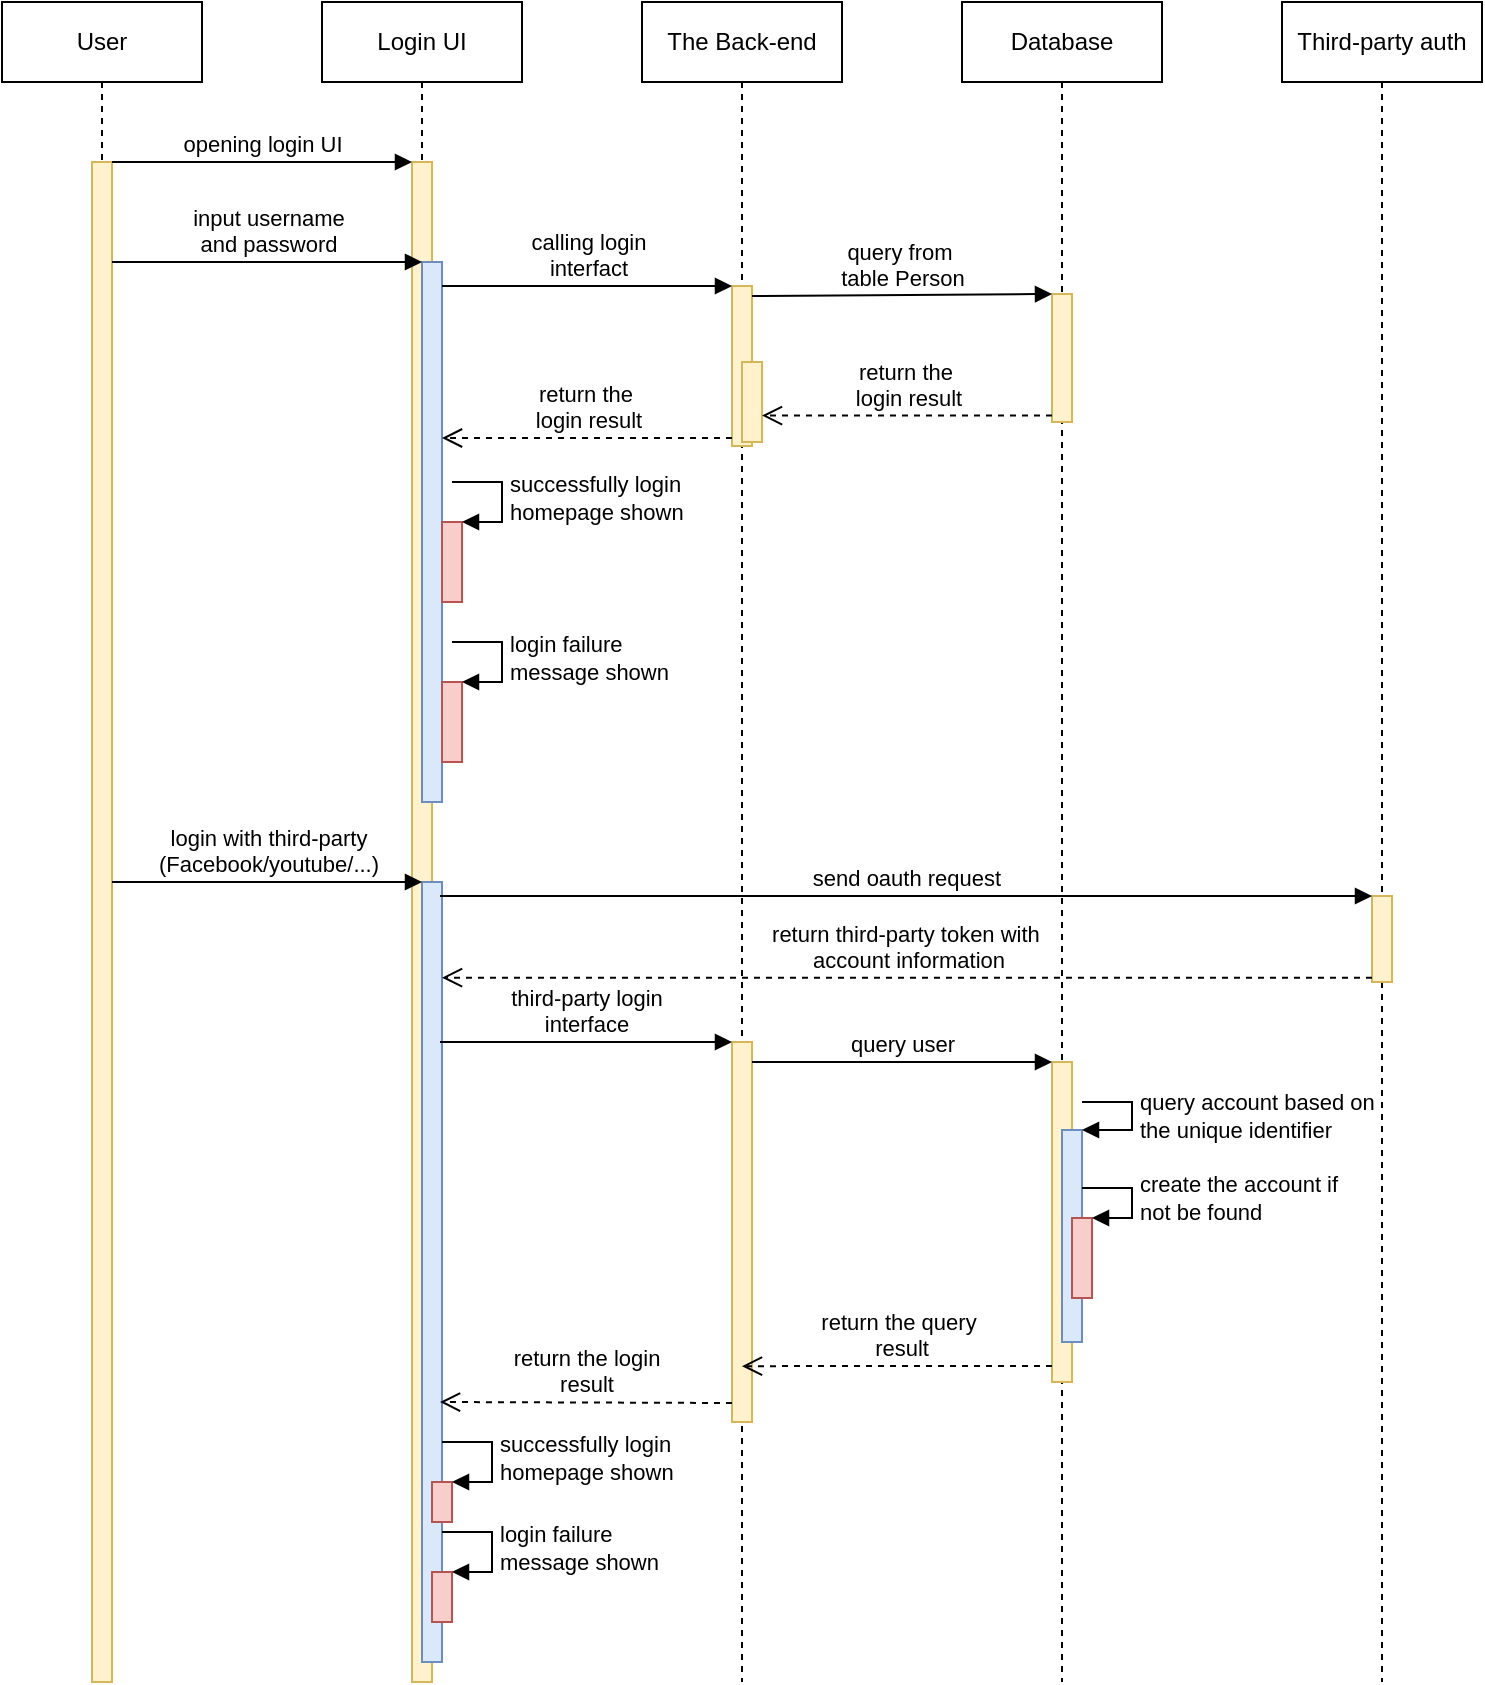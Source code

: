 <mxfile version="11.2.5" type="device" pages="1"><diagram id="2uDhTsT4otZ5F_jkM_oa" name="Page-1"><mxGraphModel dx="946" dy="638" grid="1" gridSize="10" guides="1" tooltips="1" connect="1" arrows="1" fold="1" page="1" pageScale="1" pageWidth="850" pageHeight="1100" math="0" shadow="0"><root><mxCell id="0"/><mxCell id="1" parent="0"/><mxCell id="zJ2agocdNdzoKn0SEiRI-2" value="User" style="shape=umlLifeline;perimeter=lifelinePerimeter;whiteSpace=wrap;html=1;container=1;collapsible=0;recursiveResize=0;outlineConnect=0;" vertex="1" parent="1"><mxGeometry x="70" y="80" width="100" height="840" as="geometry"/></mxCell><mxCell id="zJ2agocdNdzoKn0SEiRI-9" value="" style="html=1;points=[];perimeter=orthogonalPerimeter;fillColor=#fff2cc;strokeColor=#d6b656;" vertex="1" parent="zJ2agocdNdzoKn0SEiRI-2"><mxGeometry x="45" y="80" width="10" height="760" as="geometry"/></mxCell><mxCell id="zJ2agocdNdzoKn0SEiRI-3" value="Login UI" style="shape=umlLifeline;perimeter=lifelinePerimeter;whiteSpace=wrap;html=1;container=1;collapsible=0;recursiveResize=0;outlineConnect=0;" vertex="1" parent="1"><mxGeometry x="230" y="80" width="100" height="840" as="geometry"/></mxCell><mxCell id="zJ2agocdNdzoKn0SEiRI-14" value="" style="html=1;points=[];perimeter=orthogonalPerimeter;fillColor=#fff2cc;strokeColor=#d6b656;" vertex="1" parent="zJ2agocdNdzoKn0SEiRI-3"><mxGeometry x="45" y="80" width="10" height="760" as="geometry"/></mxCell><mxCell id="zJ2agocdNdzoKn0SEiRI-20" value="" style="html=1;points=[];perimeter=orthogonalPerimeter;fillColor=#dae8fc;strokeColor=#6c8ebf;" vertex="1" parent="zJ2agocdNdzoKn0SEiRI-3"><mxGeometry x="50" y="130" width="10" height="270" as="geometry"/></mxCell><mxCell id="zJ2agocdNdzoKn0SEiRI-30" value="" style="html=1;points=[];perimeter=orthogonalPerimeter;fillColor=#f8cecc;strokeColor=#b85450;" vertex="1" parent="zJ2agocdNdzoKn0SEiRI-3"><mxGeometry x="60" y="260" width="10" height="40" as="geometry"/></mxCell><mxCell id="zJ2agocdNdzoKn0SEiRI-31" value="successfully login&lt;br&gt;homepage shown" style="edgeStyle=orthogonalEdgeStyle;html=1;align=left;spacingLeft=2;endArrow=block;rounded=0;entryX=1;entryY=0;" edge="1" target="zJ2agocdNdzoKn0SEiRI-30" parent="zJ2agocdNdzoKn0SEiRI-3"><mxGeometry relative="1" as="geometry"><mxPoint x="65" y="240" as="sourcePoint"/><Array as="points"><mxPoint x="90" y="240"/></Array></mxGeometry></mxCell><mxCell id="zJ2agocdNdzoKn0SEiRI-32" value="" style="html=1;points=[];perimeter=orthogonalPerimeter;fillColor=#f8cecc;strokeColor=#b85450;" vertex="1" parent="zJ2agocdNdzoKn0SEiRI-3"><mxGeometry x="60" y="340" width="10" height="40" as="geometry"/></mxCell><mxCell id="zJ2agocdNdzoKn0SEiRI-33" value="login failure&lt;br&gt;message shown" style="edgeStyle=orthogonalEdgeStyle;html=1;align=left;spacingLeft=2;endArrow=block;rounded=0;entryX=1;entryY=0;" edge="1" target="zJ2agocdNdzoKn0SEiRI-32" parent="zJ2agocdNdzoKn0SEiRI-3"><mxGeometry relative="1" as="geometry"><mxPoint x="65" y="320" as="sourcePoint"/><Array as="points"><mxPoint x="90" y="320"/></Array></mxGeometry></mxCell><mxCell id="zJ2agocdNdzoKn0SEiRI-35" value="" style="html=1;points=[];perimeter=orthogonalPerimeter;fillColor=#dae8fc;strokeColor=#6c8ebf;" vertex="1" parent="zJ2agocdNdzoKn0SEiRI-3"><mxGeometry x="50" y="440" width="10" height="390" as="geometry"/></mxCell><mxCell id="zJ2agocdNdzoKn0SEiRI-4" value="The Back-end" style="shape=umlLifeline;perimeter=lifelinePerimeter;whiteSpace=wrap;html=1;container=1;collapsible=0;recursiveResize=0;outlineConnect=0;" vertex="1" parent="1"><mxGeometry x="390" y="80" width="100" height="840" as="geometry"/></mxCell><mxCell id="zJ2agocdNdzoKn0SEiRI-23" value="" style="html=1;points=[];perimeter=orthogonalPerimeter;fillColor=#fff2cc;strokeColor=#d6b656;" vertex="1" parent="zJ2agocdNdzoKn0SEiRI-4"><mxGeometry x="45" y="142" width="10" height="80" as="geometry"/></mxCell><mxCell id="zJ2agocdNdzoKn0SEiRI-26" value="" style="html=1;points=[];perimeter=orthogonalPerimeter;fillColor=#fff2cc;strokeColor=#d6b656;" vertex="1" parent="zJ2agocdNdzoKn0SEiRI-4"><mxGeometry x="50" y="180" width="10" height="40" as="geometry"/></mxCell><mxCell id="zJ2agocdNdzoKn0SEiRI-41" value="" style="html=1;points=[];perimeter=orthogonalPerimeter;fillColor=#fff2cc;strokeColor=#d6b656;" vertex="1" parent="zJ2agocdNdzoKn0SEiRI-4"><mxGeometry x="45" y="520" width="10" height="190" as="geometry"/></mxCell><mxCell id="zJ2agocdNdzoKn0SEiRI-5" value="Database" style="shape=umlLifeline;perimeter=lifelinePerimeter;whiteSpace=wrap;html=1;container=1;collapsible=0;recursiveResize=0;outlineConnect=0;" vertex="1" parent="1"><mxGeometry x="550" y="80" width="100" height="840" as="geometry"/></mxCell><mxCell id="zJ2agocdNdzoKn0SEiRI-27" value="" style="html=1;points=[];perimeter=orthogonalPerimeter;fillColor=#fff2cc;strokeColor=#d6b656;" vertex="1" parent="zJ2agocdNdzoKn0SEiRI-5"><mxGeometry x="45" y="146" width="10" height="64" as="geometry"/></mxCell><mxCell id="zJ2agocdNdzoKn0SEiRI-44" value="" style="html=1;points=[];perimeter=orthogonalPerimeter;fillColor=#fff2cc;strokeColor=#d6b656;" vertex="1" parent="zJ2agocdNdzoKn0SEiRI-5"><mxGeometry x="45" y="530" width="10" height="160" as="geometry"/></mxCell><mxCell id="zJ2agocdNdzoKn0SEiRI-47" value="" style="html=1;points=[];perimeter=orthogonalPerimeter;fillColor=#dae8fc;strokeColor=#6c8ebf;" vertex="1" parent="zJ2agocdNdzoKn0SEiRI-5"><mxGeometry x="50" y="564" width="10" height="106" as="geometry"/></mxCell><mxCell id="zJ2agocdNdzoKn0SEiRI-48" value="query account based on&lt;br&gt;the unique identifier" style="edgeStyle=orthogonalEdgeStyle;html=1;align=left;spacingLeft=2;endArrow=block;rounded=0;entryX=1;entryY=0;" edge="1" target="zJ2agocdNdzoKn0SEiRI-47" parent="zJ2agocdNdzoKn0SEiRI-5"><mxGeometry relative="1" as="geometry"><mxPoint x="60" y="550" as="sourcePoint"/><Array as="points"><mxPoint x="85" y="550"/></Array></mxGeometry></mxCell><mxCell id="zJ2agocdNdzoKn0SEiRI-49" value="" style="html=1;points=[];perimeter=orthogonalPerimeter;fillColor=#f8cecc;strokeColor=#b85450;" vertex="1" parent="zJ2agocdNdzoKn0SEiRI-5"><mxGeometry x="55" y="608" width="10" height="40" as="geometry"/></mxCell><mxCell id="zJ2agocdNdzoKn0SEiRI-50" value="create the account if&lt;br&gt;not be found" style="edgeStyle=orthogonalEdgeStyle;html=1;align=left;spacingLeft=2;endArrow=block;rounded=0;entryX=1;entryY=0;" edge="1" parent="zJ2agocdNdzoKn0SEiRI-5"><mxGeometry relative="1" as="geometry"><mxPoint x="60" y="593" as="sourcePoint"/><Array as="points"><mxPoint x="85" y="593"/></Array><mxPoint x="65" y="608" as="targetPoint"/></mxGeometry></mxCell><mxCell id="zJ2agocdNdzoKn0SEiRI-6" value="Third-party auth" style="shape=umlLifeline;perimeter=lifelinePerimeter;whiteSpace=wrap;html=1;container=1;collapsible=0;recursiveResize=0;outlineConnect=0;" vertex="1" parent="1"><mxGeometry x="710" y="80" width="100" height="840" as="geometry"/></mxCell><mxCell id="zJ2agocdNdzoKn0SEiRI-38" value="" style="html=1;points=[];perimeter=orthogonalPerimeter;fillColor=#fff2cc;strokeColor=#d6b656;" vertex="1" parent="zJ2agocdNdzoKn0SEiRI-6"><mxGeometry x="45" y="447" width="10" height="43" as="geometry"/></mxCell><mxCell id="zJ2agocdNdzoKn0SEiRI-15" value="opening login UI" style="html=1;verticalAlign=bottom;endArrow=block;entryX=0;entryY=0;" edge="1" target="zJ2agocdNdzoKn0SEiRI-14" parent="1"><mxGeometry relative="1" as="geometry"><mxPoint x="125" y="160" as="sourcePoint"/></mxGeometry></mxCell><mxCell id="zJ2agocdNdzoKn0SEiRI-21" value="input username&lt;br&gt;and password" style="html=1;verticalAlign=bottom;endArrow=block;entryX=0;entryY=0;" edge="1" target="zJ2agocdNdzoKn0SEiRI-20" parent="1" source="zJ2agocdNdzoKn0SEiRI-9"><mxGeometry relative="1" as="geometry"><mxPoint x="210" y="210" as="sourcePoint"/></mxGeometry></mxCell><mxCell id="zJ2agocdNdzoKn0SEiRI-24" value="calling login&lt;br&gt;interfact" style="html=1;verticalAlign=bottom;endArrow=block;entryX=0;entryY=0;" edge="1" target="zJ2agocdNdzoKn0SEiRI-23" parent="1"><mxGeometry relative="1" as="geometry"><mxPoint x="290" y="222" as="sourcePoint"/></mxGeometry></mxCell><mxCell id="zJ2agocdNdzoKn0SEiRI-29" value="return the&amp;nbsp;&lt;br&gt;login result" style="html=1;verticalAlign=bottom;endArrow=open;dashed=1;endSize=8;exitX=0;exitY=0.95;" edge="1" source="zJ2agocdNdzoKn0SEiRI-27" parent="1" target="zJ2agocdNdzoKn0SEiRI-26"><mxGeometry relative="1" as="geometry"><mxPoint x="525" y="302" as="targetPoint"/></mxGeometry></mxCell><mxCell id="zJ2agocdNdzoKn0SEiRI-28" value="query from&amp;nbsp;&lt;br&gt;table Person" style="html=1;verticalAlign=bottom;endArrow=block;entryX=0;entryY=0;exitX=1;exitY=0.063;exitDx=0;exitDy=0;exitPerimeter=0;" edge="1" target="zJ2agocdNdzoKn0SEiRI-27" parent="1" source="zJ2agocdNdzoKn0SEiRI-23"><mxGeometry relative="1" as="geometry"><mxPoint x="525" y="226" as="sourcePoint"/></mxGeometry></mxCell><mxCell id="zJ2agocdNdzoKn0SEiRI-25" value="return the&amp;nbsp;&lt;br&gt;login result" style="html=1;verticalAlign=bottom;endArrow=open;dashed=1;endSize=8;exitX=0;exitY=0.95;" edge="1" source="zJ2agocdNdzoKn0SEiRI-23" parent="1" target="zJ2agocdNdzoKn0SEiRI-20"><mxGeometry relative="1" as="geometry"><mxPoint x="365" y="298" as="targetPoint"/></mxGeometry></mxCell><mxCell id="zJ2agocdNdzoKn0SEiRI-36" value="login with third-party&lt;br&gt;(Facebook/youtube/...)" style="html=1;verticalAlign=bottom;endArrow=block;entryX=0;entryY=0;" edge="1" target="zJ2agocdNdzoKn0SEiRI-35" parent="1" source="zJ2agocdNdzoKn0SEiRI-9"><mxGeometry relative="1" as="geometry"><mxPoint x="210" y="520" as="sourcePoint"/></mxGeometry></mxCell><mxCell id="zJ2agocdNdzoKn0SEiRI-39" value="send oauth request" style="html=1;verticalAlign=bottom;endArrow=block;entryX=0;entryY=0;" edge="1" target="zJ2agocdNdzoKn0SEiRI-38" parent="1"><mxGeometry relative="1" as="geometry"><mxPoint x="289" y="527" as="sourcePoint"/></mxGeometry></mxCell><mxCell id="zJ2agocdNdzoKn0SEiRI-40" value="return third-party token with&amp;nbsp;&lt;br&gt;account information" style="html=1;verticalAlign=bottom;endArrow=open;dashed=1;endSize=8;exitX=0;exitY=0.95;" edge="1" source="zJ2agocdNdzoKn0SEiRI-38" parent="1" target="zJ2agocdNdzoKn0SEiRI-35"><mxGeometry relative="1" as="geometry"><mxPoint x="685" y="603" as="targetPoint"/></mxGeometry></mxCell><mxCell id="zJ2agocdNdzoKn0SEiRI-42" value="third-party login&lt;br&gt;interface" style="html=1;verticalAlign=bottom;endArrow=block;entryX=0;entryY=0;" edge="1" target="zJ2agocdNdzoKn0SEiRI-41" parent="1"><mxGeometry relative="1" as="geometry"><mxPoint x="289" y="600" as="sourcePoint"/></mxGeometry></mxCell><mxCell id="zJ2agocdNdzoKn0SEiRI-43" value="return the login&lt;br&gt;result" style="html=1;verticalAlign=bottom;endArrow=open;dashed=1;endSize=8;exitX=0;exitY=0.95;" edge="1" source="zJ2agocdNdzoKn0SEiRI-41" parent="1"><mxGeometry relative="1" as="geometry"><mxPoint x="289" y="780" as="targetPoint"/></mxGeometry></mxCell><mxCell id="zJ2agocdNdzoKn0SEiRI-45" value="query user" style="html=1;verticalAlign=bottom;endArrow=block;entryX=0;entryY=0;" edge="1" target="zJ2agocdNdzoKn0SEiRI-44" parent="1" source="zJ2agocdNdzoKn0SEiRI-41"><mxGeometry relative="1" as="geometry"><mxPoint x="525" y="610" as="sourcePoint"/></mxGeometry></mxCell><mxCell id="zJ2agocdNdzoKn0SEiRI-46" value="return the query&lt;br&gt;&amp;nbsp;result" style="html=1;verticalAlign=bottom;endArrow=open;dashed=1;endSize=8;exitX=0;exitY=0.95;entryX=0.5;entryY=0.853;entryDx=0;entryDy=0;entryPerimeter=0;" edge="1" source="zJ2agocdNdzoKn0SEiRI-44" parent="1" target="zJ2agocdNdzoKn0SEiRI-41"><mxGeometry relative="1" as="geometry"><mxPoint x="525" y="686" as="targetPoint"/></mxGeometry></mxCell><mxCell id="zJ2agocdNdzoKn0SEiRI-51" value="" style="html=1;points=[];perimeter=orthogonalPerimeter;fillColor=#f8cecc;strokeColor=#b85450;" vertex="1" parent="1"><mxGeometry x="285" y="820" width="10" height="20" as="geometry"/></mxCell><mxCell id="zJ2agocdNdzoKn0SEiRI-52" value="successfully login&lt;br&gt;homepage shown" style="edgeStyle=orthogonalEdgeStyle;html=1;align=left;spacingLeft=2;endArrow=block;rounded=0;entryX=1;entryY=0;" edge="1" parent="1" target="zJ2agocdNdzoKn0SEiRI-51"><mxGeometry relative="1" as="geometry"><mxPoint x="290" y="800" as="sourcePoint"/><Array as="points"><mxPoint x="315" y="800"/></Array></mxGeometry></mxCell><mxCell id="zJ2agocdNdzoKn0SEiRI-55" value="" style="html=1;points=[];perimeter=orthogonalPerimeter;fillColor=#f8cecc;strokeColor=#b85450;" vertex="1" parent="1"><mxGeometry x="285" y="865" width="10" height="25" as="geometry"/></mxCell><mxCell id="zJ2agocdNdzoKn0SEiRI-56" value="login failure&lt;br&gt;message shown" style="edgeStyle=orthogonalEdgeStyle;html=1;align=left;spacingLeft=2;endArrow=block;rounded=0;entryX=1;entryY=0;" edge="1" parent="1" target="zJ2agocdNdzoKn0SEiRI-55"><mxGeometry relative="1" as="geometry"><mxPoint x="290" y="845" as="sourcePoint"/><Array as="points"><mxPoint x="315" y="845"/></Array></mxGeometry></mxCell></root></mxGraphModel></diagram></mxfile>